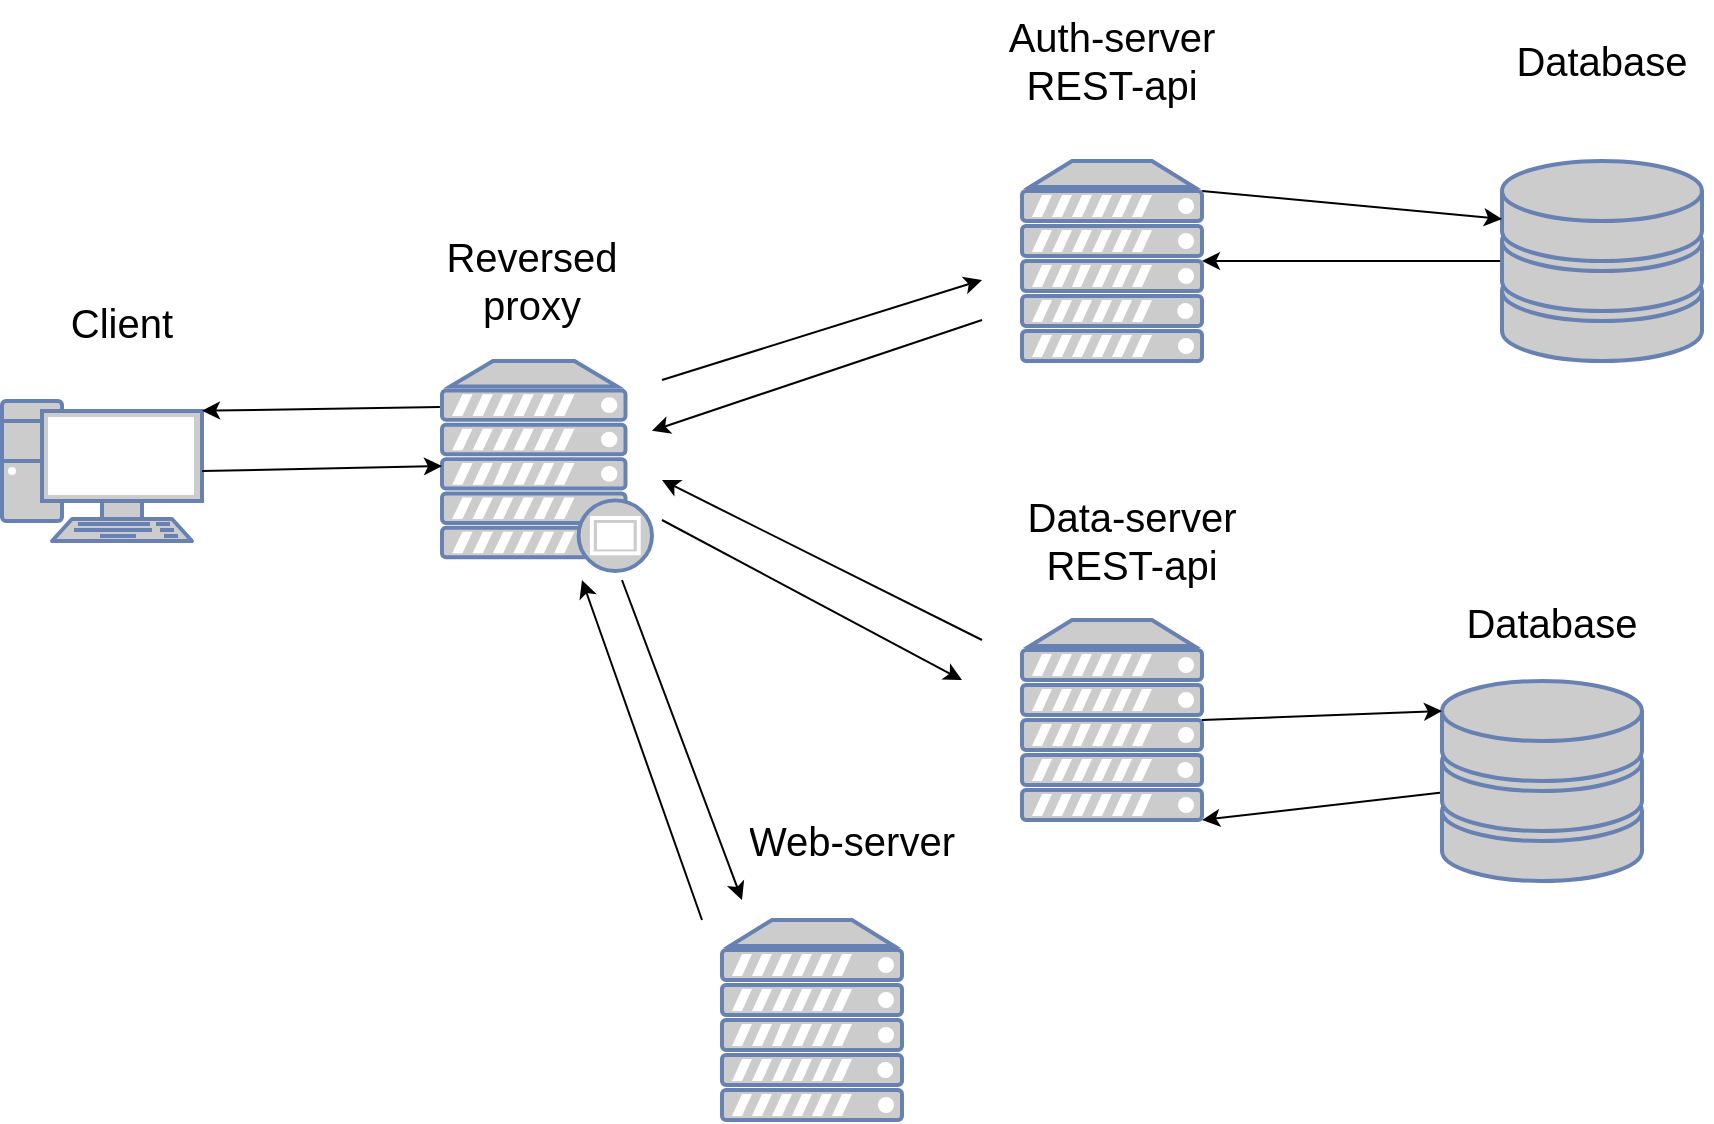 <mxfile version="26.2.2">
  <diagram name="Page-1" id="8HVEMnDF1bGt3ynQeDSh">
    <mxGraphModel dx="1044" dy="722" grid="1" gridSize="10" guides="1" tooltips="1" connect="1" arrows="1" fold="1" page="1" pageScale="1" pageWidth="850" pageHeight="1100" math="0" shadow="0">
      <root>
        <mxCell id="0" />
        <mxCell id="1" parent="0" />
        <mxCell id="MPHwce1sG7afwk6KzGdl-1" value="" style="fontColor=#0066CC;verticalAlign=top;verticalLabelPosition=bottom;labelPosition=center;align=center;html=1;outlineConnect=0;fillColor=#CCCCCC;strokeColor=#6881B3;gradientColor=none;gradientDirection=north;strokeWidth=2;shape=mxgraph.networks.pc;" vertex="1" parent="1">
          <mxGeometry x="10" y="250.5" width="100" height="70" as="geometry" />
        </mxCell>
        <mxCell id="MPHwce1sG7afwk6KzGdl-10" style="rounded=0;orthogonalLoop=1;jettySize=auto;html=1;entryX=1;entryY=0.07;entryDx=0;entryDy=0;entryPerimeter=0;exitX=-0.01;exitY=0.219;exitDx=0;exitDy=0;exitPerimeter=0;" edge="1" parent="1" source="MPHwce1sG7afwk6KzGdl-2" target="MPHwce1sG7afwk6KzGdl-1">
          <mxGeometry relative="1" as="geometry" />
        </mxCell>
        <mxCell id="MPHwce1sG7afwk6KzGdl-11" style="rounded=0;orthogonalLoop=1;jettySize=auto;html=1;" edge="1" parent="1">
          <mxGeometry relative="1" as="geometry">
            <mxPoint x="320" y="340" as="sourcePoint" />
            <mxPoint x="380" y="500" as="targetPoint" />
          </mxGeometry>
        </mxCell>
        <mxCell id="MPHwce1sG7afwk6KzGdl-2" value="" style="fontColor=#0066CC;verticalAlign=top;verticalLabelPosition=bottom;labelPosition=center;align=center;html=1;outlineConnect=0;fillColor=#CCCCCC;strokeColor=#6881B3;gradientColor=none;gradientDirection=north;strokeWidth=2;shape=mxgraph.networks.proxy_server;" vertex="1" parent="1">
          <mxGeometry x="230" y="230.5" width="105" height="105" as="geometry" />
        </mxCell>
        <mxCell id="MPHwce1sG7afwk6KzGdl-20" style="rounded=0;orthogonalLoop=1;jettySize=auto;html=1;exitX=0;exitY=0.5;exitDx=0;exitDy=0;exitPerimeter=0;" edge="1" parent="1" source="MPHwce1sG7afwk6KzGdl-3" target="MPHwce1sG7afwk6KzGdl-5">
          <mxGeometry relative="1" as="geometry" />
        </mxCell>
        <mxCell id="MPHwce1sG7afwk6KzGdl-3" value="" style="fontColor=#0066CC;verticalAlign=top;verticalLabelPosition=bottom;labelPosition=center;align=center;html=1;outlineConnect=0;fillColor=#CCCCCC;strokeColor=#6881B3;gradientColor=none;gradientDirection=north;strokeWidth=2;shape=mxgraph.networks.storage;" vertex="1" parent="1">
          <mxGeometry x="760" y="130.5" width="100" height="100" as="geometry" />
        </mxCell>
        <mxCell id="MPHwce1sG7afwk6KzGdl-22" style="rounded=0;orthogonalLoop=1;jettySize=auto;html=1;entryX=1;entryY=1;entryDx=0;entryDy=0;entryPerimeter=0;" edge="1" parent="1" source="MPHwce1sG7afwk6KzGdl-4" target="MPHwce1sG7afwk6KzGdl-6">
          <mxGeometry relative="1" as="geometry">
            <mxPoint x="820" y="348" as="sourcePoint" />
            <mxPoint x="731" y="347.923" as="targetPoint" />
          </mxGeometry>
        </mxCell>
        <mxCell id="MPHwce1sG7afwk6KzGdl-4" value="" style="fontColor=#0066CC;verticalAlign=top;verticalLabelPosition=bottom;labelPosition=center;align=center;html=1;outlineConnect=0;fillColor=#CCCCCC;strokeColor=#6881B3;gradientColor=none;gradientDirection=north;strokeWidth=2;shape=mxgraph.networks.storage;" vertex="1" parent="1">
          <mxGeometry x="730" y="390.5" width="100" height="100" as="geometry" />
        </mxCell>
        <mxCell id="MPHwce1sG7afwk6KzGdl-19" style="rounded=0;orthogonalLoop=1;jettySize=auto;html=1;exitX=1;exitY=0.15;exitDx=0;exitDy=0;exitPerimeter=0;entryX=0;entryY=0.29;entryDx=0;entryDy=0;entryPerimeter=0;" edge="1" parent="1" source="MPHwce1sG7afwk6KzGdl-5" target="MPHwce1sG7afwk6KzGdl-3">
          <mxGeometry relative="1" as="geometry" />
        </mxCell>
        <mxCell id="MPHwce1sG7afwk6KzGdl-5" value="" style="fontColor=#0066CC;verticalAlign=top;verticalLabelPosition=bottom;labelPosition=center;align=center;html=1;outlineConnect=0;fillColor=#CCCCCC;strokeColor=#6881B3;gradientColor=none;gradientDirection=north;strokeWidth=2;shape=mxgraph.networks.server;" vertex="1" parent="1">
          <mxGeometry x="520" y="130.5" width="90" height="100" as="geometry" />
        </mxCell>
        <mxCell id="MPHwce1sG7afwk6KzGdl-6" value="" style="fontColor=#0066CC;verticalAlign=top;verticalLabelPosition=bottom;labelPosition=center;align=center;html=1;outlineConnect=0;fillColor=#CCCCCC;strokeColor=#6881B3;gradientColor=none;gradientDirection=north;strokeWidth=2;shape=mxgraph.networks.server;" vertex="1" parent="1">
          <mxGeometry x="520" y="360" width="90" height="100" as="geometry" />
        </mxCell>
        <mxCell id="MPHwce1sG7afwk6KzGdl-7" value="" style="fontColor=#0066CC;verticalAlign=top;verticalLabelPosition=bottom;labelPosition=center;align=center;html=1;outlineConnect=0;fillColor=#CCCCCC;strokeColor=#6881B3;gradientColor=none;gradientDirection=north;strokeWidth=2;shape=mxgraph.networks.server;" vertex="1" parent="1">
          <mxGeometry x="370" y="510" width="90" height="100" as="geometry" />
        </mxCell>
        <mxCell id="MPHwce1sG7afwk6KzGdl-12" style="rounded=0;orthogonalLoop=1;jettySize=auto;html=1;exitX=1;exitY=0.5;exitDx=0;exitDy=0;exitPerimeter=0;entryX=0;entryY=0.5;entryDx=0;entryDy=0;entryPerimeter=0;" edge="1" parent="1" source="MPHwce1sG7afwk6KzGdl-1" target="MPHwce1sG7afwk6KzGdl-2">
          <mxGeometry relative="1" as="geometry">
            <mxPoint x="230" y="290" as="targetPoint" />
          </mxGeometry>
        </mxCell>
        <mxCell id="MPHwce1sG7afwk6KzGdl-13" value="" style="endArrow=classic;html=1;rounded=0;" edge="1" parent="1">
          <mxGeometry width="50" height="50" relative="1" as="geometry">
            <mxPoint x="340" y="310" as="sourcePoint" />
            <mxPoint x="490" y="390" as="targetPoint" />
          </mxGeometry>
        </mxCell>
        <mxCell id="MPHwce1sG7afwk6KzGdl-14" value="" style="endArrow=classic;html=1;rounded=0;" edge="1" parent="1">
          <mxGeometry width="50" height="50" relative="1" as="geometry">
            <mxPoint x="500" y="370" as="sourcePoint" />
            <mxPoint x="340" y="290" as="targetPoint" />
          </mxGeometry>
        </mxCell>
        <mxCell id="MPHwce1sG7afwk6KzGdl-15" style="rounded=0;orthogonalLoop=1;jettySize=auto;html=1;" edge="1" parent="1">
          <mxGeometry relative="1" as="geometry">
            <mxPoint x="360" y="510" as="sourcePoint" />
            <mxPoint x="300" y="340" as="targetPoint" />
          </mxGeometry>
        </mxCell>
        <mxCell id="MPHwce1sG7afwk6KzGdl-16" style="rounded=0;orthogonalLoop=1;jettySize=auto;html=1;" edge="1" parent="1">
          <mxGeometry relative="1" as="geometry">
            <mxPoint x="340" y="240" as="sourcePoint" />
            <mxPoint x="500" y="190" as="targetPoint" />
          </mxGeometry>
        </mxCell>
        <mxCell id="MPHwce1sG7afwk6KzGdl-18" style="rounded=0;orthogonalLoop=1;jettySize=auto;html=1;" edge="1" parent="1" target="MPHwce1sG7afwk6KzGdl-2">
          <mxGeometry relative="1" as="geometry">
            <mxPoint x="500" y="210" as="sourcePoint" />
            <mxPoint x="510" y="230" as="targetPoint" />
          </mxGeometry>
        </mxCell>
        <mxCell id="MPHwce1sG7afwk6KzGdl-21" style="rounded=0;orthogonalLoop=1;jettySize=auto;html=1;exitX=1;exitY=0.5;exitDx=0;exitDy=0;exitPerimeter=0;entryX=0;entryY=0.15;entryDx=0;entryDy=0;entryPerimeter=0;" edge="1" parent="1" source="MPHwce1sG7afwk6KzGdl-6" target="MPHwce1sG7afwk6KzGdl-4">
          <mxGeometry relative="1" as="geometry" />
        </mxCell>
        <UserObject label="Client" placeholders="1" name="Variable" id="MPHwce1sG7afwk6KzGdl-26">
          <mxCell style="text;html=1;strokeColor=none;fillColor=none;align=center;verticalAlign=middle;whiteSpace=wrap;overflow=hidden;fontSize=20;" vertex="1" parent="1">
            <mxGeometry x="30" y="190.5" width="80" height="40" as="geometry" />
          </mxCell>
        </UserObject>
        <UserObject label="Reversed proxy" placeholders="1" name="Variable" id="MPHwce1sG7afwk6KzGdl-27">
          <mxCell style="text;html=1;strokeColor=none;fillColor=none;align=center;verticalAlign=middle;whiteSpace=wrap;overflow=hidden;fontSize=20;" vertex="1" parent="1">
            <mxGeometry x="220" y="160" width="110" height="60" as="geometry" />
          </mxCell>
        </UserObject>
        <UserObject label="Web-server" placeholders="1" name="Variable" id="MPHwce1sG7afwk6KzGdl-28">
          <mxCell style="text;html=1;strokeColor=none;fillColor=none;align=center;verticalAlign=middle;whiteSpace=wrap;overflow=hidden;fontSize=20;" vertex="1" parent="1">
            <mxGeometry x="380" y="440" width="110" height="60" as="geometry" />
          </mxCell>
        </UserObject>
        <UserObject label="Auth-server&lt;br&gt;REST-api" placeholders="1" name="Variable" id="MPHwce1sG7afwk6KzGdl-29">
          <mxCell style="text;html=1;strokeColor=none;fillColor=none;align=center;verticalAlign=middle;whiteSpace=wrap;overflow=hidden;fontSize=20;" vertex="1" parent="1">
            <mxGeometry x="510" y="50" width="110" height="60" as="geometry" />
          </mxCell>
        </UserObject>
        <UserObject label="Database" placeholders="1" name="Variable" id="MPHwce1sG7afwk6KzGdl-30">
          <mxCell style="text;html=1;strokeColor=none;fillColor=none;align=center;verticalAlign=middle;whiteSpace=wrap;overflow=hidden;fontSize=20;" vertex="1" parent="1">
            <mxGeometry x="755" y="50" width="110" height="60" as="geometry" />
          </mxCell>
        </UserObject>
        <UserObject label="Data-server&lt;br&gt;REST-api" placeholders="1" name="Variable" id="MPHwce1sG7afwk6KzGdl-31">
          <mxCell style="text;html=1;strokeColor=none;fillColor=none;align=center;verticalAlign=middle;whiteSpace=wrap;overflow=hidden;fontSize=20;" vertex="1" parent="1">
            <mxGeometry x="520" y="290" width="110" height="60" as="geometry" />
          </mxCell>
        </UserObject>
        <UserObject label="Database" placeholders="1" name="Variable" id="MPHwce1sG7afwk6KzGdl-32">
          <mxCell style="text;html=1;strokeColor=none;fillColor=none;align=center;verticalAlign=middle;whiteSpace=wrap;overflow=hidden;fontSize=20;" vertex="1" parent="1">
            <mxGeometry x="730" y="330.5" width="110" height="60" as="geometry" />
          </mxCell>
        </UserObject>
      </root>
    </mxGraphModel>
  </diagram>
</mxfile>
